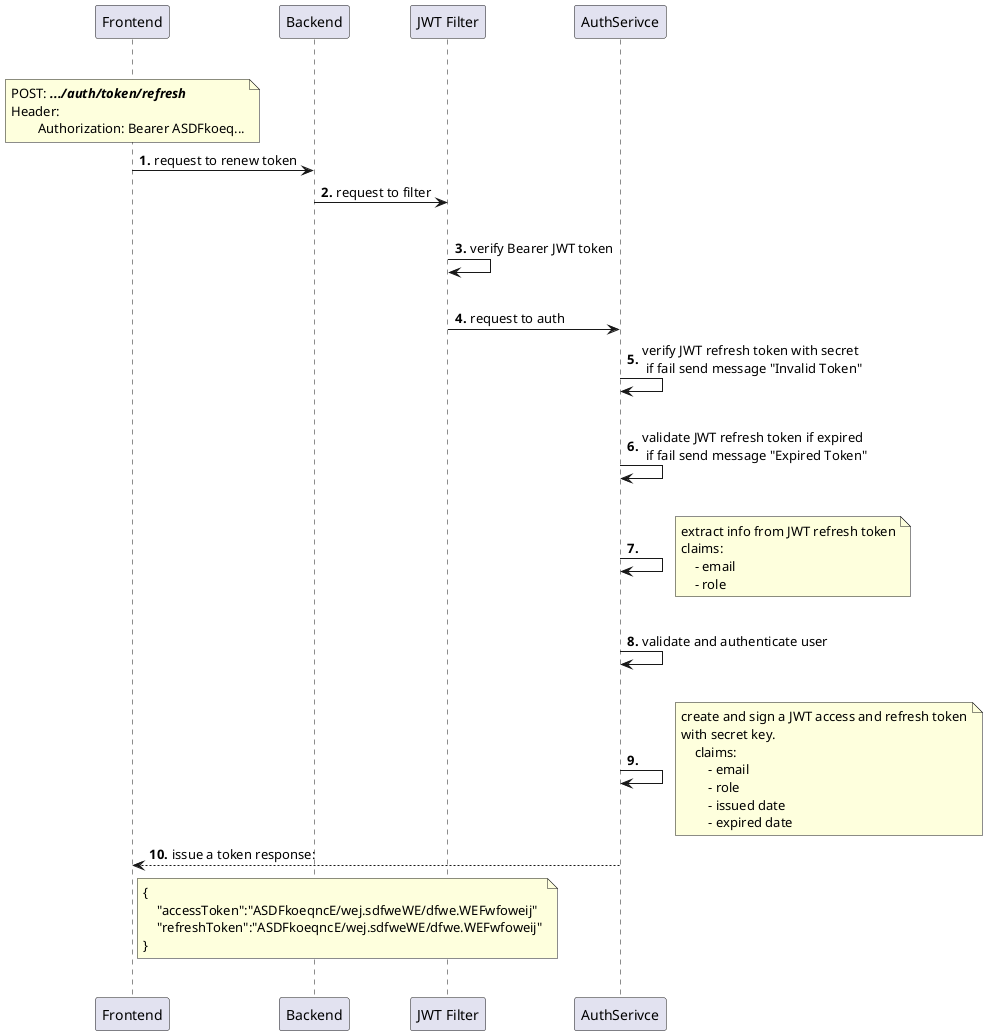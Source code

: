 @startuml

    participant Frontend as front
    participant Backend as back
    participant "JWT Filter" as filter
    participant AuthSerivce as auth
    skinparam participant {
        padding 20
    }

|||
autonumber  "<b>0."
note over front
    POST: **//.../auth/token/refresh//**
    Header: 
            Authorization: Bearer ASDFkoeq...
end note
front -> back: request to renew token
back -> filter: request to filter
|||
filter -> filter: verify Bearer JWT token
|||
filter -> auth: request to auth
auth -> auth: verify JWT refresh token with secret \n if fail send message "Invalid Token"
|||
auth -> auth: validate JWT refresh token if expired \n if fail send message "Expired Token"
|||
auth -> auth:
note right
    extract info from JWT refresh token
    claims:
        - email
        - role
end note
|||
auth -> auth: validate and authenticate user
|||
auth -> auth:
note right
    create and sign a JWT access and refresh token
    with secret key.
        claims:
            - email
            - role
            - issued date
            - expired date
end note

auth --> front: issue a token response:
note right of front
    {
        "accessToken":"ASDFkoeqncE/wej.sdfweWE/dfwe.WEFwfoweij"
        "refreshToken":"ASDFkoeqncE/wej.sdfweWE/dfwe.WEFwfoweij"
    }
end note

|||


@enduml